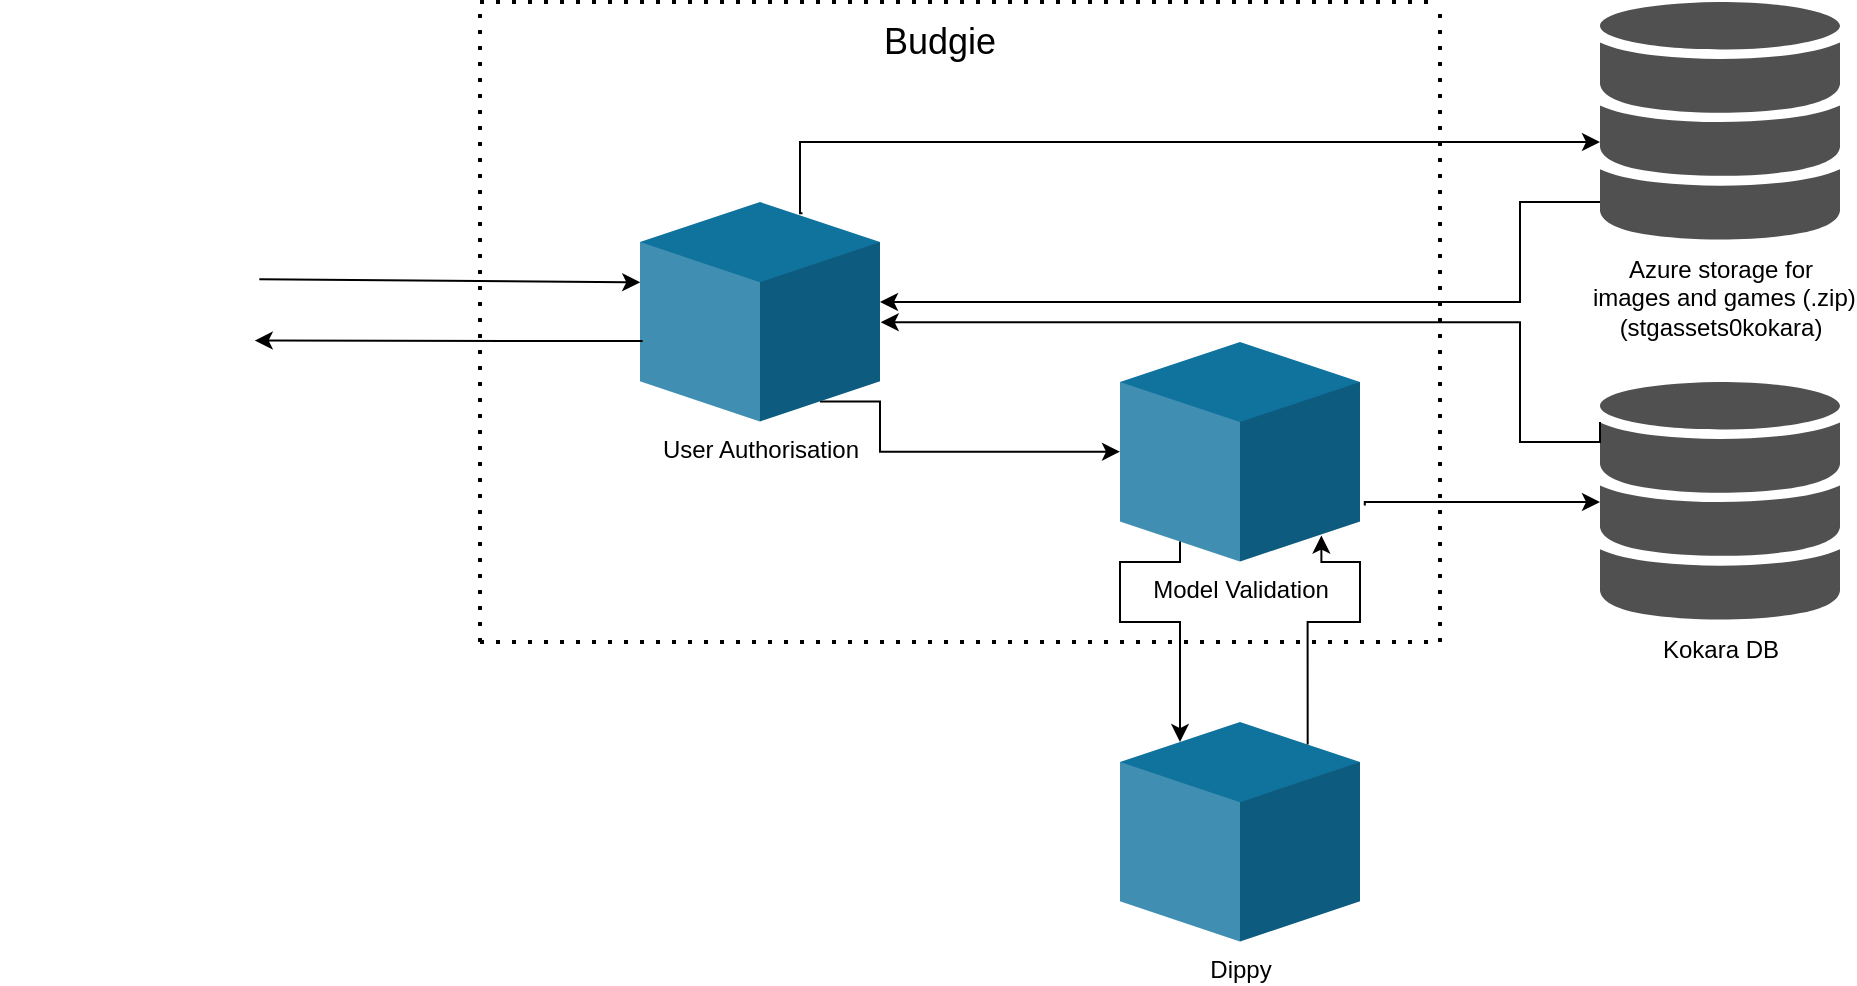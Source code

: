 <mxfile version="13.9.7" type="github">
  <diagram id="JN9SQGumUfse3FGNZzMo" name="Page-1">
    <mxGraphModel dx="1090" dy="549" grid="1" gridSize="10" guides="1" tooltips="1" connect="1" arrows="1" fold="1" page="1" pageScale="1" pageWidth="827" pageHeight="1169" math="0" shadow="0">
      <root>
        <mxCell id="0" />
        <mxCell id="1" parent="0" />
        <mxCell id="XRyb0xycZNulAZf5XCpH-14" value="Kokara DB" style="shadow=0;dashed=0;html=1;strokeColor=none;fillColor=#505050;labelPosition=center;verticalLabelPosition=bottom;verticalAlign=top;outlineConnect=0;align=center;shape=mxgraph.office.databases.database_mini_3;" vertex="1" parent="1">
          <mxGeometry x="1160" y="630" width="120" height="120" as="geometry" />
        </mxCell>
        <mxCell id="XRyb0xycZNulAZf5XCpH-36" value="" style="endArrow=classic;html=1;entryX=0.001;entryY=0.366;entryDx=0;entryDy=0;entryPerimeter=0;exitX=1.013;exitY=0.445;exitDx=0;exitDy=0;exitPerimeter=0;" edge="1" parent="1" source="XRyb0xycZNulAZf5XCpH-95" target="XRyb0xycZNulAZf5XCpH-17">
          <mxGeometry width="50" height="50" relative="1" as="geometry">
            <mxPoint x="520" y="580" as="sourcePoint" />
            <mxPoint x="680" y="500" as="targetPoint" />
          </mxGeometry>
        </mxCell>
        <mxCell id="XRyb0xycZNulAZf5XCpH-68" value="" style="group" vertex="1" connectable="0" parent="1">
          <mxGeometry x="600" y="440" width="480" height="320" as="geometry" />
        </mxCell>
        <mxCell id="XRyb0xycZNulAZf5XCpH-31" value="" style="endArrow=none;dashed=1;html=1;dashPattern=1 3;strokeWidth=2;" edge="1" parent="XRyb0xycZNulAZf5XCpH-68">
          <mxGeometry width="36.923" height="45.714" as="geometry">
            <mxPoint y="320" as="sourcePoint" />
            <mxPoint as="targetPoint" />
          </mxGeometry>
        </mxCell>
        <mxCell id="XRyb0xycZNulAZf5XCpH-32" value="" style="endArrow=none;dashed=1;html=1;dashPattern=1 3;strokeWidth=2;" edge="1" parent="XRyb0xycZNulAZf5XCpH-68">
          <mxGeometry width="36.923" height="45.714" as="geometry">
            <mxPoint x="480" y="320" as="sourcePoint" />
            <mxPoint x="480" as="targetPoint" />
          </mxGeometry>
        </mxCell>
        <mxCell id="XRyb0xycZNulAZf5XCpH-33" value="" style="endArrow=none;dashed=1;html=1;dashPattern=1 3;strokeWidth=2;" edge="1" parent="XRyb0xycZNulAZf5XCpH-68">
          <mxGeometry width="36.923" height="45.714" as="geometry">
            <mxPoint as="sourcePoint" />
            <mxPoint x="480" as="targetPoint" />
          </mxGeometry>
        </mxCell>
        <mxCell id="XRyb0xycZNulAZf5XCpH-34" value="" style="endArrow=none;dashed=1;html=1;dashPattern=1 3;strokeWidth=2;" edge="1" parent="XRyb0xycZNulAZf5XCpH-68">
          <mxGeometry width="36.923" height="45.714" as="geometry">
            <mxPoint y="320" as="sourcePoint" />
            <mxPoint x="480" y="320" as="targetPoint" />
          </mxGeometry>
        </mxCell>
        <mxCell id="XRyb0xycZNulAZf5XCpH-69" value="&lt;font style=&quot;font-size: 18px&quot;&gt;Budgie&lt;/font&gt;" style="text;html=1;strokeColor=none;fillColor=none;align=center;verticalAlign=middle;whiteSpace=wrap;rounded=0;" vertex="1" parent="XRyb0xycZNulAZf5XCpH-68">
          <mxGeometry x="210" y="10" width="40" height="20" as="geometry" />
        </mxCell>
        <mxCell id="XRyb0xycZNulAZf5XCpH-81" style="edgeStyle=orthogonalEdgeStyle;rounded=0;orthogonalLoop=1;jettySize=auto;html=1;entryX=0;entryY=0;entryDx=0;entryDy=54.855;entryPerimeter=0;exitX=0;exitY=0;exitDx=90;exitDy=99.694;exitPerimeter=0;" edge="1" parent="XRyb0xycZNulAZf5XCpH-68" source="XRyb0xycZNulAZf5XCpH-17" target="XRyb0xycZNulAZf5XCpH-49">
          <mxGeometry relative="1" as="geometry">
            <mxPoint x="240" y="160" as="sourcePoint" />
            <mxPoint x="320" y="160" as="targetPoint" />
            <Array as="points">
              <mxPoint x="200" y="200" />
              <mxPoint x="200" y="225" />
            </Array>
          </mxGeometry>
        </mxCell>
        <mxCell id="XRyb0xycZNulAZf5XCpH-17" value="User Authorisation" style="verticalLabelPosition=bottom;verticalAlign=top;html=1;shape=mxgraph.infographic.shadedCube;isoAngle=10.53;fillColor=#10739E;strokeColor=none;" vertex="1" parent="XRyb0xycZNulAZf5XCpH-68">
          <mxGeometry x="80" y="100" width="120" height="109.71" as="geometry" />
        </mxCell>
        <mxCell id="XRyb0xycZNulAZf5XCpH-49" value="Model Validation" style="verticalLabelPosition=bottom;verticalAlign=top;html=1;shape=mxgraph.infographic.shadedCube;isoAngle=10.5;fillColor=#10739E;strokeColor=none;" vertex="1" parent="XRyb0xycZNulAZf5XCpH-68">
          <mxGeometry x="320" y="170" width="120" height="109.71" as="geometry" />
        </mxCell>
        <mxCell id="XRyb0xycZNulAZf5XCpH-78" value="" style="endArrow=classic;html=1;exitX=0.011;exitY=0.634;exitDx=0;exitDy=0;exitPerimeter=0;entryX=0.995;entryY=0.684;entryDx=0;entryDy=0;entryPerimeter=0;" edge="1" parent="1" source="XRyb0xycZNulAZf5XCpH-17" target="XRyb0xycZNulAZf5XCpH-95">
          <mxGeometry x="10" y="10" width="37.5" height="50" as="geometry">
            <mxPoint x="808.152" y="591.607" as="sourcePoint" />
            <mxPoint x="521" y="600" as="targetPoint" />
          </mxGeometry>
        </mxCell>
        <mxCell id="XRyb0xycZNulAZf5XCpH-83" style="edgeStyle=orthogonalEdgeStyle;rounded=0;orthogonalLoop=1;jettySize=auto;html=1;exitX=1.02;exitY=0.745;exitDx=0;exitDy=0;exitPerimeter=0;" edge="1" parent="1" source="XRyb0xycZNulAZf5XCpH-49" target="XRyb0xycZNulAZf5XCpH-14">
          <mxGeometry relative="1" as="geometry">
            <Array as="points">
              <mxPoint x="1042" y="690" />
            </Array>
          </mxGeometry>
        </mxCell>
        <mxCell id="XRyb0xycZNulAZf5XCpH-84" style="edgeStyle=orthogonalEdgeStyle;rounded=0;orthogonalLoop=1;jettySize=auto;html=1;exitX=0;exitY=0.167;exitDx=0;exitDy=0;exitPerimeter=0;entryX=1.003;entryY=0.548;entryDx=0;entryDy=0;entryPerimeter=0;" edge="1" parent="1" source="XRyb0xycZNulAZf5XCpH-14" target="XRyb0xycZNulAZf5XCpH-17">
          <mxGeometry relative="1" as="geometry">
            <mxPoint x="1130" y="640" as="sourcePoint" />
            <mxPoint x="810" y="600" as="targetPoint" />
            <Array as="points">
              <mxPoint x="1160" y="660" />
              <mxPoint x="1120" y="660" />
              <mxPoint x="1120" y="600" />
            </Array>
          </mxGeometry>
        </mxCell>
        <mxCell id="XRyb0xycZNulAZf5XCpH-85" value="Azure storage for&lt;br&gt;&amp;nbsp;images&amp;nbsp;and games (.zip)&lt;br&gt;(stgassets0kokara)" style="shadow=0;dashed=0;html=1;strokeColor=none;fillColor=#505050;labelPosition=center;verticalLabelPosition=bottom;verticalAlign=top;outlineConnect=0;align=center;shape=mxgraph.office.databases.database_mini_3;" vertex="1" parent="1">
          <mxGeometry x="1160" y="440" width="120" height="120" as="geometry" />
        </mxCell>
        <mxCell id="XRyb0xycZNulAZf5XCpH-86" style="edgeStyle=orthogonalEdgeStyle;rounded=0;orthogonalLoop=1;jettySize=auto;html=1;exitX=0.677;exitY=0.051;exitDx=0;exitDy=0;exitPerimeter=0;" edge="1" parent="1" source="XRyb0xycZNulAZf5XCpH-17" target="XRyb0xycZNulAZf5XCpH-85">
          <mxGeometry relative="1" as="geometry">
            <mxPoint x="760" y="540" as="sourcePoint" />
            <mxPoint x="1170" y="570" as="targetPoint" />
            <Array as="points">
              <mxPoint x="760" y="546" />
              <mxPoint x="760" y="510" />
            </Array>
          </mxGeometry>
        </mxCell>
        <mxCell id="XRyb0xycZNulAZf5XCpH-87" style="edgeStyle=orthogonalEdgeStyle;rounded=0;orthogonalLoop=1;jettySize=auto;html=1;" edge="1" parent="1" source="XRyb0xycZNulAZf5XCpH-85">
          <mxGeometry relative="1" as="geometry">
            <mxPoint x="1170" y="680.034" as="sourcePoint" />
            <mxPoint x="800" y="590" as="targetPoint" />
            <Array as="points">
              <mxPoint x="1120" y="540" />
              <mxPoint x="1120" y="590" />
            </Array>
          </mxGeometry>
        </mxCell>
        <mxCell id="XRyb0xycZNulAZf5XCpH-89" value="Dippy&lt;br&gt;" style="verticalLabelPosition=bottom;verticalAlign=top;html=1;shape=mxgraph.infographic.shadedCube;isoAngle=10.53;fillColor=#10739E;strokeColor=none;" vertex="1" parent="1">
          <mxGeometry x="920" y="800" width="120" height="109.71" as="geometry" />
        </mxCell>
        <mxCell id="XRyb0xycZNulAZf5XCpH-91" style="edgeStyle=orthogonalEdgeStyle;rounded=0;orthogonalLoop=1;jettySize=auto;html=1;exitX=0;exitY=0;exitDx=30;exitDy=99.723;exitPerimeter=0;entryX=0;entryY=0;entryDx=30;entryDy=10.016;entryPerimeter=0;" edge="1" parent="1" source="XRyb0xycZNulAZf5XCpH-49" target="XRyb0xycZNulAZf5XCpH-89">
          <mxGeometry relative="1" as="geometry">
            <mxPoint x="1040" y="790.004" as="sourcePoint" />
            <mxPoint x="1190" y="790" as="targetPoint" />
            <Array as="points">
              <mxPoint x="950" y="720" />
              <mxPoint x="920" y="720" />
              <mxPoint x="920" y="750" />
              <mxPoint x="950" y="750" />
            </Array>
          </mxGeometry>
        </mxCell>
        <mxCell id="XRyb0xycZNulAZf5XCpH-92" style="edgeStyle=orthogonalEdgeStyle;rounded=0;orthogonalLoop=1;jettySize=auto;html=1;exitX=0.782;exitY=0.103;exitDx=0;exitDy=0;exitPerimeter=0;entryX=0.839;entryY=0.882;entryDx=0;entryDy=0;entryPerimeter=0;" edge="1" parent="1" source="XRyb0xycZNulAZf5XCpH-89" target="XRyb0xycZNulAZf5XCpH-49">
          <mxGeometry relative="1" as="geometry">
            <mxPoint x="960" y="719.723" as="sourcePoint" />
            <mxPoint x="960" y="820.016" as="targetPoint" />
            <Array as="points">
              <mxPoint x="1014" y="750" />
              <mxPoint x="1040" y="750" />
              <mxPoint x="1040" y="720" />
              <mxPoint x="1021" y="720" />
            </Array>
          </mxGeometry>
        </mxCell>
        <mxCell id="XRyb0xycZNulAZf5XCpH-95" value="" style="shape=image;html=1;verticalAlign=top;verticalLabelPosition=bottom;labelBackgroundColor=#ffffff;imageAspect=0;aspect=fixed;image=https://cdn3.iconfinder.com/data/icons/streamline-icon-set-free-pack/48/Streamline-17-128.png" vertex="1" parent="1">
          <mxGeometry x="360" y="521.71" width="128" height="128" as="geometry" />
        </mxCell>
      </root>
    </mxGraphModel>
  </diagram>
</mxfile>
